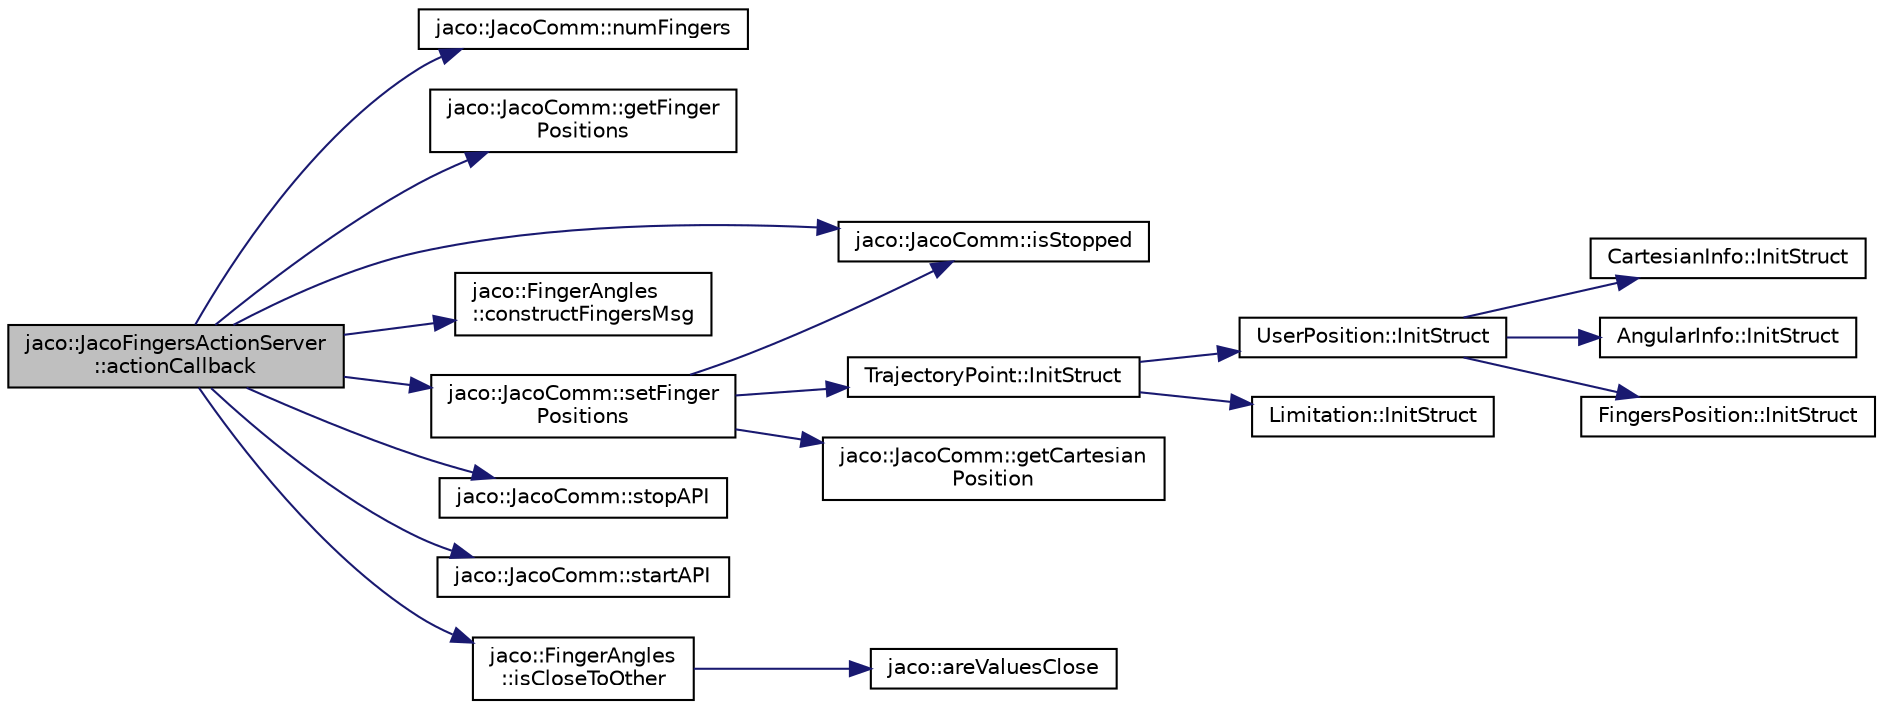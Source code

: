 digraph "jaco::JacoFingersActionServer::actionCallback"
{
  edge [fontname="Helvetica",fontsize="10",labelfontname="Helvetica",labelfontsize="10"];
  node [fontname="Helvetica",fontsize="10",shape=record];
  rankdir="LR";
  Node1 [label="jaco::JacoFingersActionServer\l::actionCallback",height=0.2,width=0.4,color="black", fillcolor="grey75", style="filled", fontcolor="black"];
  Node1 -> Node2 [color="midnightblue",fontsize="10",style="solid"];
  Node2 [label="jaco::JacoComm::numFingers",height=0.2,width=0.4,color="black", fillcolor="white", style="filled",URL="$classjaco_1_1_jaco_comm.html#a42e11ee165ee8f2b1af7e7060f488ce1"];
  Node1 -> Node3 [color="midnightblue",fontsize="10",style="solid"];
  Node3 [label="jaco::JacoComm::getFinger\lPositions",height=0.2,width=0.4,color="black", fillcolor="white", style="filled",URL="$classjaco_1_1_jaco_comm.html#a7644bf1154b59bf4d8b97c200284e3fb",tooltip="API call to obtain the current finger positions. "];
  Node1 -> Node4 [color="midnightblue",fontsize="10",style="solid"];
  Node4 [label="jaco::JacoComm::isStopped",height=0.2,width=0.4,color="black", fillcolor="white", style="filled",URL="$classjaco_1_1_jaco_comm.html#a872b8033cda5a9fe4ccdca2e89aa03d1"];
  Node1 -> Node5 [color="midnightblue",fontsize="10",style="solid"];
  Node5 [label="jaco::FingerAngles\l::constructFingersMsg",height=0.2,width=0.4,color="black", fillcolor="white", style="filled",URL="$classjaco_1_1_finger_angles.html#afe84a9beae8b4a0617ace657d7608a49"];
  Node1 -> Node6 [color="midnightblue",fontsize="10",style="solid"];
  Node6 [label="jaco::JacoComm::setFinger\lPositions",height=0.2,width=0.4,color="black", fillcolor="white", style="filled",URL="$classjaco_1_1_jaco_comm.html#a5cdc217373b923f7de2ed468150281fa",tooltip="Sets the finger positions. "];
  Node6 -> Node4 [color="midnightblue",fontsize="10",style="solid"];
  Node6 -> Node7 [color="midnightblue",fontsize="10",style="solid"];
  Node7 [label="TrajectoryPoint::InitStruct",height=0.2,width=0.4,color="black", fillcolor="white", style="filled",URL="$struct_trajectory_point.html#a1a9f12ad88f5011c6a4644792fa67f99"];
  Node7 -> Node8 [color="midnightblue",fontsize="10",style="solid"];
  Node8 [label="UserPosition::InitStruct",height=0.2,width=0.4,color="black", fillcolor="white", style="filled",URL="$struct_user_position.html#ad682f9be07fa2307028f86624ded2958"];
  Node8 -> Node9 [color="midnightblue",fontsize="10",style="solid"];
  Node9 [label="CartesianInfo::InitStruct",height=0.2,width=0.4,color="black", fillcolor="white", style="filled",URL="$struct_cartesian_info.html#a6d47623939d86124525ab4c8f7a2b8e9"];
  Node8 -> Node10 [color="midnightblue",fontsize="10",style="solid"];
  Node10 [label="AngularInfo::InitStruct",height=0.2,width=0.4,color="black", fillcolor="white", style="filled",URL="$struct_angular_info.html#a092156b3e0e6cb657ed4bb2f6b15a9f0"];
  Node8 -> Node11 [color="midnightblue",fontsize="10",style="solid"];
  Node11 [label="FingersPosition::InitStruct",height=0.2,width=0.4,color="black", fillcolor="white", style="filled",URL="$struct_fingers_position.html#a2d958923675995d54d56e59f8549495d"];
  Node7 -> Node12 [color="midnightblue",fontsize="10",style="solid"];
  Node12 [label="Limitation::InitStruct",height=0.2,width=0.4,color="black", fillcolor="white", style="filled",URL="$struct_limitation.html#a098f4ee5d0eb6baf844ff3164f1a20f6"];
  Node6 -> Node13 [color="midnightblue",fontsize="10",style="solid"];
  Node13 [label="jaco::JacoComm::getCartesian\lPosition",height=0.2,width=0.4,color="black", fillcolor="white", style="filled",URL="$classjaco_1_1_jaco_comm.html#a855bbefed2093d0d0cc7763eb7306a0b",tooltip="API call to obtain the current cartesian position of the arm. "];
  Node1 -> Node14 [color="midnightblue",fontsize="10",style="solid"];
  Node14 [label="jaco::JacoComm::stopAPI",height=0.2,width=0.4,color="black", fillcolor="white", style="filled",URL="$classjaco_1_1_jaco_comm.html#a54862830cd6414ae3ae48e46e54bf798"];
  Node1 -> Node15 [color="midnightblue",fontsize="10",style="solid"];
  Node15 [label="jaco::JacoComm::startAPI",height=0.2,width=0.4,color="black", fillcolor="white", style="filled",URL="$classjaco_1_1_jaco_comm.html#a6b2a1fabc4e6c30da42c9a5e26757398"];
  Node1 -> Node16 [color="midnightblue",fontsize="10",style="solid"];
  Node16 [label="jaco::FingerAngles\l::isCloseToOther",height=0.2,width=0.4,color="black", fillcolor="white", style="filled",URL="$classjaco_1_1_finger_angles.html#a1fb3bd563983bbe24350e89a6b96e715"];
  Node16 -> Node17 [color="midnightblue",fontsize="10",style="solid"];
  Node17 [label="jaco::areValuesClose",height=0.2,width=0.4,color="black", fillcolor="white", style="filled",URL="$namespacejaco.html#a09e679eeb93252a2cf092b064e724125"];
}
